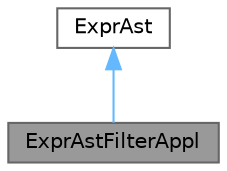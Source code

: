 digraph "ExprAstFilterAppl"
{
 // INTERACTIVE_SVG=YES
 // LATEX_PDF_SIZE
  bgcolor="transparent";
  edge [fontname=Helvetica,fontsize=10,labelfontname=Helvetica,labelfontsize=10];
  node [fontname=Helvetica,fontsize=10,shape=box,height=0.2,width=0.4];
  Node1 [label="ExprAstFilterAppl",height=0.2,width=0.4,color="gray40", fillcolor="grey60", style="filled", fontcolor="black",tooltip="Class representing a filter applied to an expression in the AST."];
  Node2 -> Node1 [dir="back",color="steelblue1",style="solid"];
  Node2 [label="ExprAst",height=0.2,width=0.4,color="gray40", fillcolor="white", style="filled",URL="$dc/dfa/class_expr_ast.html",tooltip="Base class for all nodes in the abstract syntax tree of an expression."];
}
